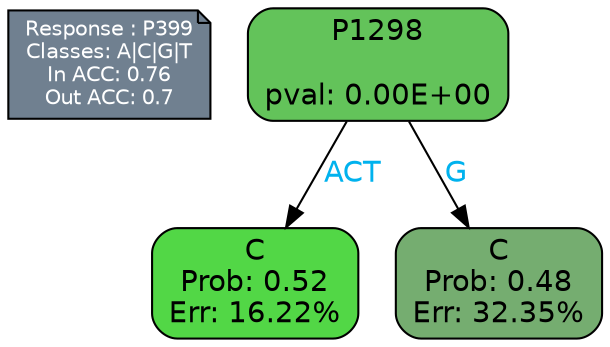 digraph Tree {
node [shape=box, style="filled, rounded", color="black", fontname=helvetica] ;
graph [ranksep=equally, splines=polylines, bgcolor=transparent, dpi=600] ;
edge [fontname=helvetica] ;
LEGEND [label="Response : P399
Classes: A|C|G|T
In ACC: 0.76
Out ACC: 0.7
",shape=note,align=left,style=filled,fillcolor="slategray",fontcolor="white",fontsize=10];1 [label="P1298

pval: 0.00E+00", fillcolor="#63c35a"] ;
2 [label="C
Prob: 0.52
Err: 16.22%", fillcolor="#52d746"] ;
3 [label="C
Prob: 0.48
Err: 32.35%", fillcolor="#75ad70"] ;
1 -> 2 [label="ACT",fontcolor=deepskyblue2] ;
1 -> 3 [label="G",fontcolor=deepskyblue2] ;
{rank = same; 2;3;}{rank = same; LEGEND;1;}}